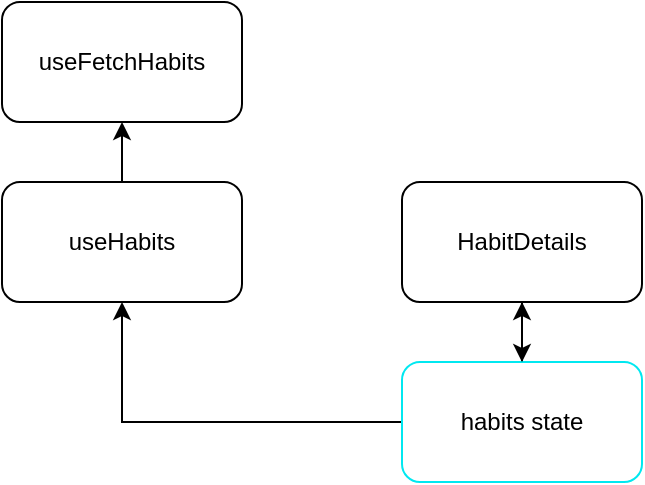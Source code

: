 <mxfile>
    <diagram id="xm8a_gYGVy8Xr8-yKd0e" name="Page-1">
        <mxGraphModel dx="959" dy="454" grid="1" gridSize="10" guides="1" tooltips="1" connect="1" arrows="1" fold="1" page="1" pageScale="1" pageWidth="850" pageHeight="1100" math="0" shadow="0">
            <root>
                <mxCell id="0"/>
                <mxCell id="1" parent="0"/>
                <mxCell id="21" style="edgeStyle=orthogonalEdgeStyle;rounded=0;orthogonalLoop=1;jettySize=auto;html=1;entryX=0.5;entryY=1;entryDx=0;entryDy=0;" edge="1" parent="1" source="18" target="20">
                    <mxGeometry relative="1" as="geometry">
                        <mxPoint x="140" y="180" as="targetPoint"/>
                        <Array as="points">
                            <mxPoint x="140" y="230"/>
                        </Array>
                    </mxGeometry>
                </mxCell>
                <mxCell id="23" value="" style="edgeStyle=orthogonalEdgeStyle;rounded=0;orthogonalLoop=1;jettySize=auto;html=1;" edge="1" parent="1" source="18" target="22">
                    <mxGeometry relative="1" as="geometry"/>
                </mxCell>
                <mxCell id="18" value="habits state" style="rounded=1;whiteSpace=wrap;html=1;strokeColor=#00E8F0;" vertex="1" parent="1">
                    <mxGeometry x="280" y="200" width="120" height="60" as="geometry"/>
                </mxCell>
                <mxCell id="19" value="useFetchHabits" style="rounded=1;whiteSpace=wrap;html=1;" vertex="1" parent="1">
                    <mxGeometry x="80" y="20" width="120" height="60" as="geometry"/>
                </mxCell>
                <mxCell id="25" value="" style="edgeStyle=orthogonalEdgeStyle;rounded=0;orthogonalLoop=1;jettySize=auto;html=1;" edge="1" parent="1" source="20" target="19">
                    <mxGeometry relative="1" as="geometry"/>
                </mxCell>
                <mxCell id="20" value="useHabits" style="rounded=1;whiteSpace=wrap;html=1;" vertex="1" parent="1">
                    <mxGeometry x="80" y="110" width="120" height="60" as="geometry"/>
                </mxCell>
                <mxCell id="24" value="" style="edgeStyle=orthogonalEdgeStyle;rounded=0;orthogonalLoop=1;jettySize=auto;html=1;" edge="1" parent="1" source="22" target="18">
                    <mxGeometry relative="1" as="geometry"/>
                </mxCell>
                <mxCell id="22" value="HabitDetails" style="rounded=1;whiteSpace=wrap;html=1;" vertex="1" parent="1">
                    <mxGeometry x="280" y="110" width="120" height="60" as="geometry"/>
                </mxCell>
            </root>
        </mxGraphModel>
    </diagram>
</mxfile>